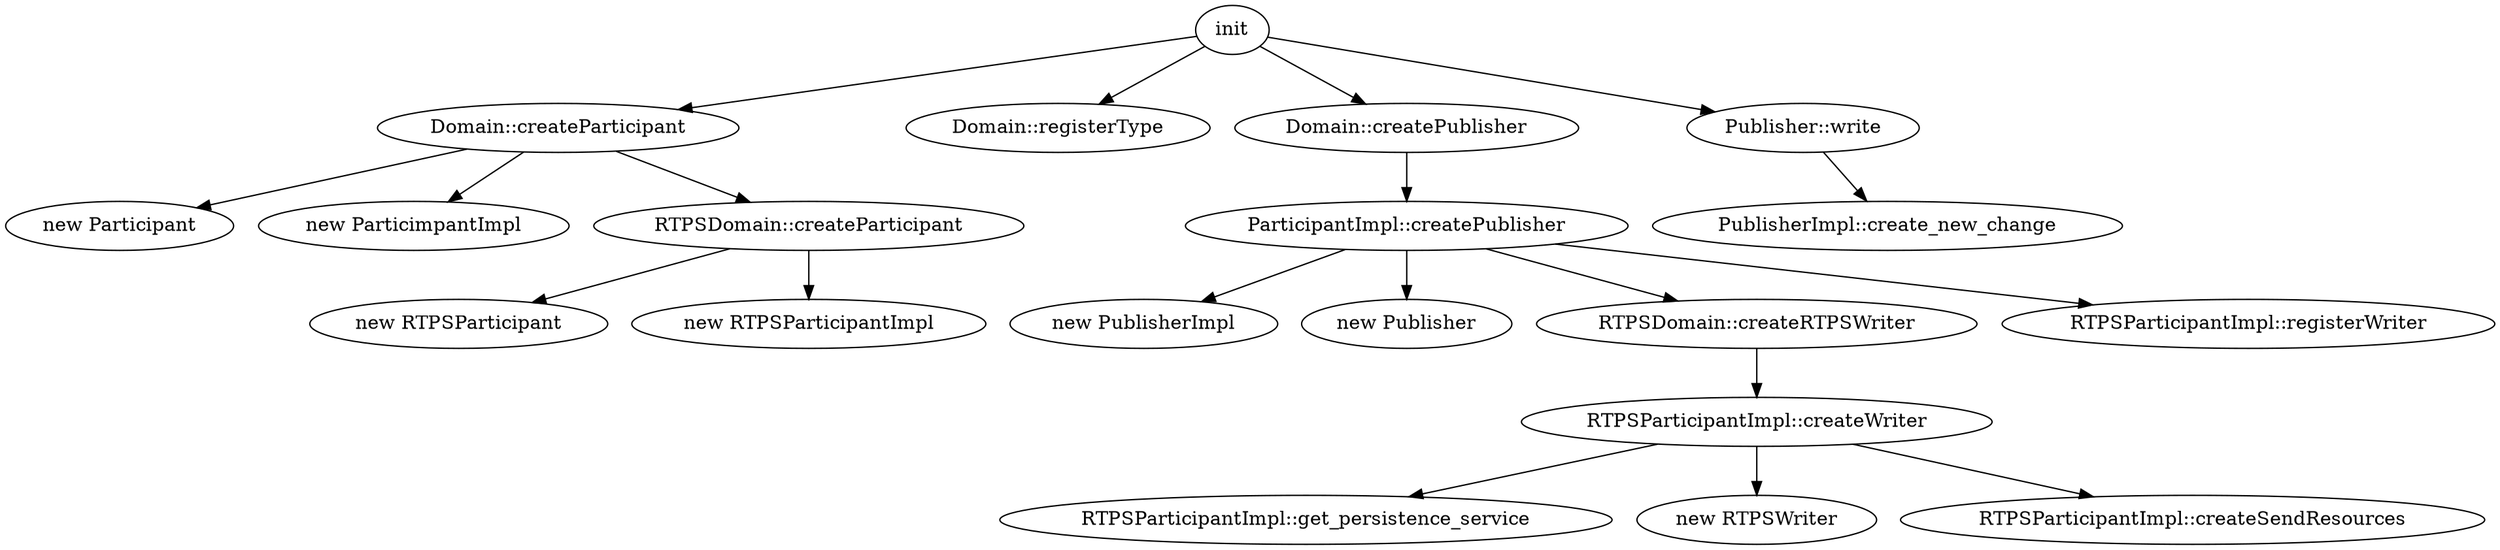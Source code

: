 digraph fastrtps
{
        //size = "1000,1000";
        1[label="Domain::createParticipant"];
        11[label="new Participant"];
        12[label="new ParticimpantImpl"];
        13[label="RTPSDomain::createParticipant"];
        131[label="new RTPSParticipant"];
        132[label="new RTPSParticipantImpl"];
        init -> 1;
        1 -> 11;
        1 -> 12;
        1 -> 13;
        13 -> 131;
        13 -> 132;
        2[label="Domain::registerType"]
        init -> 2;
        3[label="Domain::createPublisher"]
        31[label="ParticipantImpl::createPublisher"]
        311[label="new PublisherImpl"]
        312[label="new Publisher"]
        313[label="RTPSDomain::createRTPSWriter"]
        314[label="RTPSParticipantImpl::registerWriter"]
        init -> 3;
        3 -> 31;
        31 -> 311;
        31 -> 312;
        31 -> 313;
        31 -> 314;
        3131[label="RTPSParticipantImpl::createWriter"]
        31311[label="RTPSParticipantImpl::get_persistence_service"]
        31312[label="new RTPSWriter"]
        31313[label="RTPSParticipantImpl::createSendResources"]
        313 -> 3131;
        3131 -> 31311;
        3131 -> 31312;
        3131 -> 31313;
        4[label="Publisher::write"]
        41[label="PublisherImpl::create_new_change"]
        init -> 4;
        4 -> 41;
        {rank=same;1;2;3;4;}
        {rank=same;11;12;13;31;}
        {rank=same;131;132;311;312;313;314;}
        {rank=same;3131;}
        {rank=same;31311;31312;31313;}
}